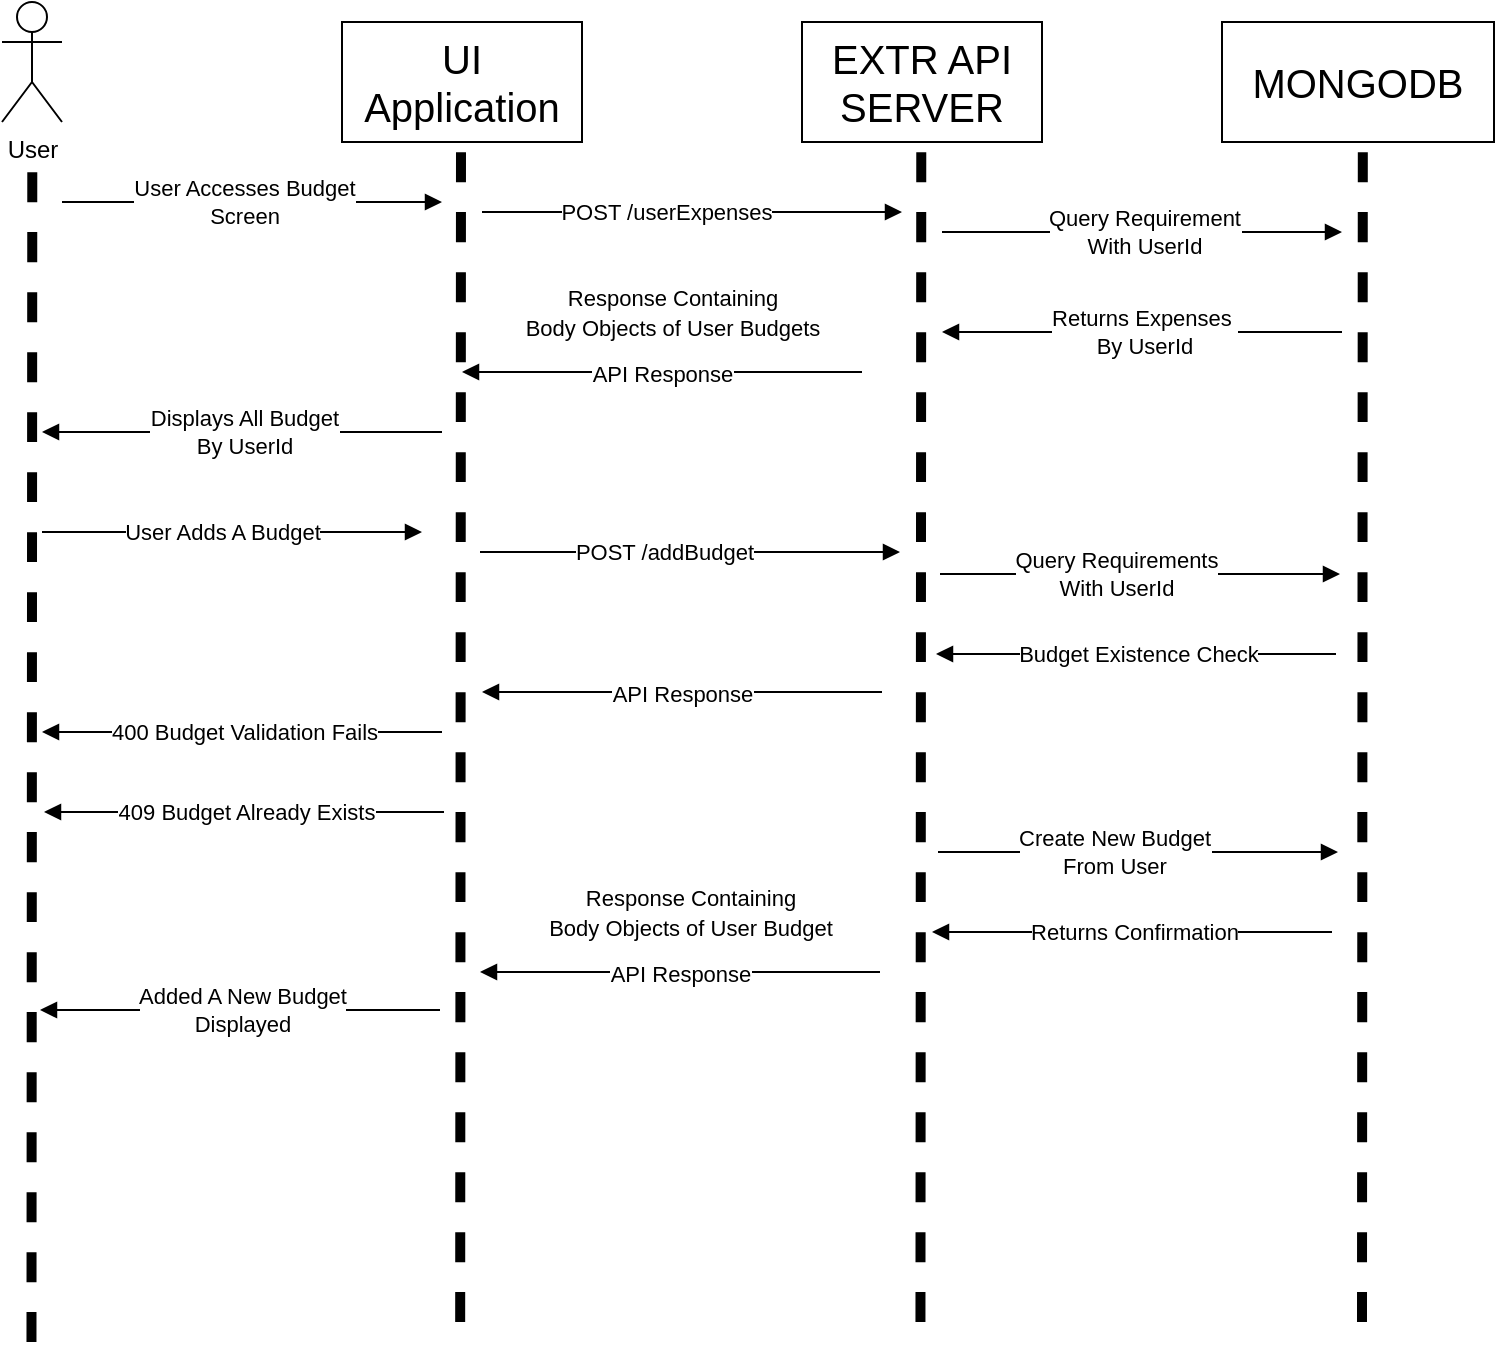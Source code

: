 <mxfile>
    <diagram id="CwZ0ysimLwJYkMALXxhX" name="Page-1">
        <mxGraphModel dx="2179" dy="1942" grid="1" gridSize="10" guides="1" tooltips="1" connect="1" arrows="1" fold="1" page="1" pageScale="1" pageWidth="850" pageHeight="1100" math="0" shadow="0">
            <root>
                <mxCell id="0"/>
                <mxCell id="1" parent="0"/>
                <mxCell id="2" value="" style="group" vertex="1" connectable="0" parent="1">
                    <mxGeometry x="-790" y="-1055" width="30" height="670" as="geometry"/>
                </mxCell>
                <mxCell id="3" value="" style="endArrow=none;dashed=1;html=1;rounded=0;fontSize=12;startSize=8;endSize=8;curved=1;strokeWidth=5;" edge="1" parent="2">
                    <mxGeometry width="50" height="50" relative="1" as="geometry">
                        <mxPoint x="14.74" y="670" as="sourcePoint"/>
                        <mxPoint x="15.15" y="80" as="targetPoint"/>
                    </mxGeometry>
                </mxCell>
                <mxCell id="4" value="User" style="shape=umlActor;verticalLabelPosition=bottom;verticalAlign=top;html=1;outlineConnect=0;" vertex="1" parent="2">
                    <mxGeometry width="30" height="60" as="geometry"/>
                </mxCell>
                <mxCell id="6" value="" style="group" vertex="1" connectable="0" parent="1">
                    <mxGeometry x="-620" y="-1045" width="120" height="650" as="geometry"/>
                </mxCell>
                <mxCell id="7" value="&lt;span style=&quot;font-size: 20px;&quot;&gt;UI Application&lt;/span&gt;" style="rounded=0;whiteSpace=wrap;html=1;" vertex="1" parent="6">
                    <mxGeometry width="120" height="60" as="geometry"/>
                </mxCell>
                <mxCell id="8" value="" style="endArrow=none;dashed=1;html=1;rounded=0;fontSize=12;startSize=8;endSize=8;curved=1;strokeWidth=5;" edge="1" parent="6">
                    <mxGeometry width="50" height="50" relative="1" as="geometry">
                        <mxPoint x="59.09" y="650" as="sourcePoint"/>
                        <mxPoint x="59.5" y="60" as="targetPoint"/>
                    </mxGeometry>
                </mxCell>
                <mxCell id="9" value="" style="group" vertex="1" connectable="0" parent="1">
                    <mxGeometry x="-390" y="-1045" width="120" height="650.0" as="geometry"/>
                </mxCell>
                <mxCell id="10" value="&lt;span style=&quot;font-size: 20px;&quot;&gt;EXTR API SERVER&lt;/span&gt;" style="rounded=0;whiteSpace=wrap;html=1;" vertex="1" parent="9">
                    <mxGeometry width="120" height="60" as="geometry"/>
                </mxCell>
                <mxCell id="11" value="" style="endArrow=none;dashed=1;html=1;rounded=0;fontSize=12;startSize=8;endSize=8;curved=1;strokeWidth=5;" edge="1" parent="9">
                    <mxGeometry width="50" height="50" relative="1" as="geometry">
                        <mxPoint x="59.23" y="650.0" as="sourcePoint"/>
                        <mxPoint x="59.64" y="60" as="targetPoint"/>
                    </mxGeometry>
                </mxCell>
                <mxCell id="17" value="" style="edgeStyle=none;orthogonalLoop=1;jettySize=auto;html=1;rounded=0;endArrow=block;sourcePerimeterSpacing=8;targetPerimeterSpacing=8;curved=1;endFill=1;" edge="1" parent="9">
                    <mxGeometry width="140" relative="1" as="geometry">
                        <mxPoint x="-160" y="95" as="sourcePoint"/>
                        <mxPoint x="50" y="95" as="targetPoint"/>
                        <Array as="points"/>
                    </mxGeometry>
                </mxCell>
                <mxCell id="18" value="POST /userExpenses" style="edgeLabel;html=1;align=center;verticalAlign=middle;resizable=0;points=[];" vertex="1" connectable="0" parent="17">
                    <mxGeometry x="-0.123" relative="1" as="geometry">
                        <mxPoint as="offset"/>
                    </mxGeometry>
                </mxCell>
                <mxCell id="21" value="" style="edgeStyle=none;orthogonalLoop=1;jettySize=auto;html=1;rounded=0;endArrow=block;endFill=1;sourcePerimeterSpacing=8;targetPerimeterSpacing=8;curved=1;" edge="1" parent="9">
                    <mxGeometry width="140" relative="1" as="geometry">
                        <mxPoint x="270" y="155" as="sourcePoint"/>
                        <mxPoint x="70" y="155" as="targetPoint"/>
                        <Array as="points"/>
                    </mxGeometry>
                </mxCell>
                <mxCell id="22" value="Returns Expenses&amp;nbsp;&lt;br&gt;By UserId" style="edgeLabel;html=1;align=center;verticalAlign=middle;resizable=0;points=[];" vertex="1" connectable="0" parent="21">
                    <mxGeometry x="0.127" relative="1" as="geometry">
                        <mxPoint x="13" as="offset"/>
                    </mxGeometry>
                </mxCell>
                <mxCell id="12" value="" style="group" vertex="1" connectable="0" parent="1">
                    <mxGeometry x="-180" y="-1045" width="136" height="650.0" as="geometry"/>
                </mxCell>
                <mxCell id="13" value="&lt;span style=&quot;font-size: 20px;&quot;&gt;MONGODB&lt;/span&gt;" style="rounded=0;whiteSpace=wrap;html=1;" vertex="1" parent="12">
                    <mxGeometry width="136" height="60" as="geometry"/>
                </mxCell>
                <mxCell id="14" value="" style="endArrow=none;dashed=1;html=1;rounded=0;fontSize=12;startSize=8;endSize=8;curved=1;strokeWidth=5;" edge="1" parent="12">
                    <mxGeometry width="50" height="50" relative="1" as="geometry">
                        <mxPoint x="70" y="650.0" as="sourcePoint"/>
                        <mxPoint x="70.41" y="60" as="targetPoint"/>
                    </mxGeometry>
                </mxCell>
                <mxCell id="19" value="" style="edgeStyle=none;orthogonalLoop=1;jettySize=auto;html=1;rounded=0;endArrow=block;sourcePerimeterSpacing=8;targetPerimeterSpacing=8;curved=1;endFill=1;" edge="1" parent="12">
                    <mxGeometry width="140" relative="1" as="geometry">
                        <mxPoint x="-140" y="105.0" as="sourcePoint"/>
                        <mxPoint x="60" y="105" as="targetPoint"/>
                        <Array as="points"/>
                    </mxGeometry>
                </mxCell>
                <mxCell id="20" value="Query Requirement&lt;br&gt;With UserId" style="edgeLabel;html=1;align=center;verticalAlign=middle;resizable=0;points=[];" vertex="1" connectable="0" parent="19">
                    <mxGeometry x="-0.123" relative="1" as="geometry">
                        <mxPoint x="13" as="offset"/>
                    </mxGeometry>
                </mxCell>
                <mxCell id="15" value="" style="edgeStyle=none;orthogonalLoop=1;jettySize=auto;html=1;rounded=0;endArrow=block;sourcePerimeterSpacing=8;targetPerimeterSpacing=8;curved=1;endFill=1;" edge="1" parent="1">
                    <mxGeometry width="140" relative="1" as="geometry">
                        <mxPoint x="-760.0" y="-955" as="sourcePoint"/>
                        <mxPoint x="-570" y="-955" as="targetPoint"/>
                        <Array as="points"/>
                    </mxGeometry>
                </mxCell>
                <mxCell id="16" value="User Accesses Budget&lt;br&gt;Screen" style="edgeLabel;html=1;align=center;verticalAlign=middle;resizable=0;points=[];" vertex="1" connectable="0" parent="15">
                    <mxGeometry x="-0.123" relative="1" as="geometry">
                        <mxPoint x="7" as="offset"/>
                    </mxGeometry>
                </mxCell>
                <mxCell id="23" value="" style="group" vertex="1" connectable="0" parent="1">
                    <mxGeometry x="-550" y="-920" width="190" height="50" as="geometry"/>
                </mxCell>
                <mxCell id="24" value="" style="edgeStyle=none;orthogonalLoop=1;jettySize=auto;html=1;rounded=0;endArrow=block;endFill=1;sourcePerimeterSpacing=8;targetPerimeterSpacing=8;curved=1;" edge="1" parent="23">
                    <mxGeometry width="140" relative="1" as="geometry">
                        <mxPoint x="190" y="50.0" as="sourcePoint"/>
                        <mxPoint x="-10" y="50.0" as="targetPoint"/>
                        <Array as="points">
                            <mxPoint x="80" y="50"/>
                        </Array>
                    </mxGeometry>
                </mxCell>
                <mxCell id="25" value="API Response" style="edgeLabel;html=1;align=center;verticalAlign=middle;resizable=0;points=[];" vertex="1" connectable="0" parent="24">
                    <mxGeometry x="-0.062" y="1" relative="1" as="geometry">
                        <mxPoint x="-6" as="offset"/>
                    </mxGeometry>
                </mxCell>
                <mxCell id="26" value="&lt;font style=&quot;font-size: 11px;&quot;&gt;Response Containing&lt;br&gt;Body Objects of User Budgets&lt;/font&gt;" style="text;html=1;align=center;verticalAlign=middle;resizable=0;points=[];autosize=1;strokeColor=none;fillColor=none;" vertex="1" parent="23">
                    <mxGeometry x="10" width="170" height="40" as="geometry"/>
                </mxCell>
                <mxCell id="29" value="" style="edgeStyle=none;orthogonalLoop=1;jettySize=auto;html=1;rounded=0;endArrow=block;endFill=1;sourcePerimeterSpacing=8;targetPerimeterSpacing=8;curved=1;" edge="1" parent="1">
                    <mxGeometry width="140" relative="1" as="geometry">
                        <mxPoint x="-570" y="-840" as="sourcePoint"/>
                        <mxPoint x="-770.0" y="-840" as="targetPoint"/>
                        <Array as="points"/>
                    </mxGeometry>
                </mxCell>
                <mxCell id="30" value="Displays All Budget&lt;br&gt;By UserId" style="edgeLabel;html=1;align=center;verticalAlign=middle;resizable=0;points=[];" vertex="1" connectable="0" parent="29">
                    <mxGeometry x="0.127" relative="1" as="geometry">
                        <mxPoint x="13" as="offset"/>
                    </mxGeometry>
                </mxCell>
                <mxCell id="31" value="" style="edgeStyle=none;orthogonalLoop=1;jettySize=auto;html=1;rounded=0;endArrow=block;sourcePerimeterSpacing=8;targetPerimeterSpacing=8;curved=1;endFill=1;" edge="1" parent="1">
                    <mxGeometry width="140" relative="1" as="geometry">
                        <mxPoint x="-770.0" y="-790.0" as="sourcePoint"/>
                        <mxPoint x="-580" y="-790.0" as="targetPoint"/>
                        <Array as="points"/>
                    </mxGeometry>
                </mxCell>
                <mxCell id="32" value="User Adds A Budget" style="edgeLabel;html=1;align=center;verticalAlign=middle;resizable=0;points=[];" vertex="1" connectable="0" parent="31">
                    <mxGeometry x="-0.123" relative="1" as="geometry">
                        <mxPoint x="6" as="offset"/>
                    </mxGeometry>
                </mxCell>
                <mxCell id="35" value="" style="edgeStyle=none;orthogonalLoop=1;jettySize=auto;html=1;rounded=0;endArrow=block;sourcePerimeterSpacing=8;targetPerimeterSpacing=8;curved=1;endFill=1;" edge="1" parent="1">
                    <mxGeometry width="140" relative="1" as="geometry">
                        <mxPoint x="-551" y="-780.0" as="sourcePoint"/>
                        <mxPoint x="-341" y="-780.0" as="targetPoint"/>
                        <Array as="points"/>
                    </mxGeometry>
                </mxCell>
                <mxCell id="36" value="POST /addBudget" style="edgeLabel;html=1;align=center;verticalAlign=middle;resizable=0;points=[];" vertex="1" connectable="0" parent="35">
                    <mxGeometry x="-0.123" relative="1" as="geometry">
                        <mxPoint as="offset"/>
                    </mxGeometry>
                </mxCell>
                <mxCell id="37" value="" style="edgeStyle=none;orthogonalLoop=1;jettySize=auto;html=1;rounded=0;endArrow=block;sourcePerimeterSpacing=8;targetPerimeterSpacing=8;curved=1;endFill=1;" edge="1" parent="1">
                    <mxGeometry width="140" relative="1" as="geometry">
                        <mxPoint x="-321" y="-769" as="sourcePoint"/>
                        <mxPoint x="-121" y="-769" as="targetPoint"/>
                        <Array as="points"/>
                    </mxGeometry>
                </mxCell>
                <mxCell id="38" value="Query Requirements&lt;br&gt;With UserId" style="edgeLabel;html=1;align=center;verticalAlign=middle;resizable=0;points=[];" vertex="1" connectable="0" parent="37">
                    <mxGeometry x="-0.123" relative="1" as="geometry">
                        <mxPoint as="offset"/>
                    </mxGeometry>
                </mxCell>
                <mxCell id="39" value="" style="edgeStyle=none;orthogonalLoop=1;jettySize=auto;html=1;rounded=0;endArrow=block;endFill=1;sourcePerimeterSpacing=8;targetPerimeterSpacing=8;curved=1;" edge="1" parent="1">
                    <mxGeometry width="140" relative="1" as="geometry">
                        <mxPoint x="-123" y="-729" as="sourcePoint"/>
                        <mxPoint x="-323" y="-729" as="targetPoint"/>
                        <Array as="points"/>
                    </mxGeometry>
                </mxCell>
                <mxCell id="40" value="Budget Existence Check" style="edgeLabel;html=1;align=center;verticalAlign=middle;resizable=0;points=[];" vertex="1" connectable="0" parent="39">
                    <mxGeometry x="0.127" relative="1" as="geometry">
                        <mxPoint x="13" as="offset"/>
                    </mxGeometry>
                </mxCell>
                <mxCell id="41" value="" style="group" vertex="1" connectable="0" parent="1">
                    <mxGeometry x="-540" y="-760" width="190" height="50" as="geometry"/>
                </mxCell>
                <mxCell id="42" value="" style="edgeStyle=none;orthogonalLoop=1;jettySize=auto;html=1;rounded=0;endArrow=block;endFill=1;sourcePerimeterSpacing=8;targetPerimeterSpacing=8;curved=1;" edge="1" parent="41">
                    <mxGeometry width="140" relative="1" as="geometry">
                        <mxPoint x="190" y="50.0" as="sourcePoint"/>
                        <mxPoint x="-10" y="50.0" as="targetPoint"/>
                        <Array as="points">
                            <mxPoint x="80" y="50"/>
                        </Array>
                    </mxGeometry>
                </mxCell>
                <mxCell id="43" value="API Response" style="edgeLabel;html=1;align=center;verticalAlign=middle;resizable=0;points=[];" vertex="1" connectable="0" parent="42">
                    <mxGeometry x="-0.062" y="1" relative="1" as="geometry">
                        <mxPoint x="-6" as="offset"/>
                    </mxGeometry>
                </mxCell>
                <mxCell id="44" value="" style="edgeStyle=none;orthogonalLoop=1;jettySize=auto;html=1;rounded=0;endArrow=block;endFill=1;sourcePerimeterSpacing=8;targetPerimeterSpacing=8;curved=1;" edge="1" parent="1">
                    <mxGeometry width="140" relative="1" as="geometry">
                        <mxPoint x="-570" y="-690.0" as="sourcePoint"/>
                        <mxPoint x="-770.0" y="-690.0" as="targetPoint"/>
                        <Array as="points"/>
                    </mxGeometry>
                </mxCell>
                <mxCell id="45" value="400 Budget Validation Fails" style="edgeLabel;html=1;align=center;verticalAlign=middle;resizable=0;points=[];" vertex="1" connectable="0" parent="44">
                    <mxGeometry x="0.127" relative="1" as="geometry">
                        <mxPoint x="13" as="offset"/>
                    </mxGeometry>
                </mxCell>
                <mxCell id="46" value="" style="edgeStyle=none;orthogonalLoop=1;jettySize=auto;html=1;rounded=0;endArrow=block;endFill=1;sourcePerimeterSpacing=8;targetPerimeterSpacing=8;curved=1;" edge="1" parent="1">
                    <mxGeometry width="140" relative="1" as="geometry">
                        <mxPoint x="-569" y="-650" as="sourcePoint"/>
                        <mxPoint x="-769.0" y="-650" as="targetPoint"/>
                        <Array as="points"/>
                    </mxGeometry>
                </mxCell>
                <mxCell id="47" value="409 Budget Already Exists" style="edgeLabel;html=1;align=center;verticalAlign=middle;resizable=0;points=[];" vertex="1" connectable="0" parent="46">
                    <mxGeometry x="0.127" relative="1" as="geometry">
                        <mxPoint x="13" as="offset"/>
                    </mxGeometry>
                </mxCell>
                <mxCell id="48" value="" style="edgeStyle=none;orthogonalLoop=1;jettySize=auto;html=1;rounded=0;endArrow=block;sourcePerimeterSpacing=8;targetPerimeterSpacing=8;curved=1;endFill=1;" edge="1" parent="1">
                    <mxGeometry width="140" relative="1" as="geometry">
                        <mxPoint x="-322" y="-630" as="sourcePoint"/>
                        <mxPoint x="-122" y="-630" as="targetPoint"/>
                        <Array as="points"/>
                    </mxGeometry>
                </mxCell>
                <mxCell id="49" value="Create New Budget&lt;br&gt;From User" style="edgeLabel;html=1;align=center;verticalAlign=middle;resizable=0;points=[];" vertex="1" connectable="0" parent="48">
                    <mxGeometry x="-0.123" relative="1" as="geometry">
                        <mxPoint as="offset"/>
                    </mxGeometry>
                </mxCell>
                <mxCell id="50" value="" style="edgeStyle=none;orthogonalLoop=1;jettySize=auto;html=1;rounded=0;endArrow=block;endFill=1;sourcePerimeterSpacing=8;targetPerimeterSpacing=8;curved=1;" edge="1" parent="1">
                    <mxGeometry width="140" relative="1" as="geometry">
                        <mxPoint x="-125" y="-590" as="sourcePoint"/>
                        <mxPoint x="-325" y="-590" as="targetPoint"/>
                        <Array as="points">
                            <mxPoint x="-225" y="-590"/>
                        </Array>
                    </mxGeometry>
                </mxCell>
                <mxCell id="51" value="Returns Confirmation" style="edgeLabel;html=1;align=center;verticalAlign=middle;resizable=0;points=[];" vertex="1" connectable="0" parent="50">
                    <mxGeometry x="0.127" relative="1" as="geometry">
                        <mxPoint x="13" as="offset"/>
                    </mxGeometry>
                </mxCell>
                <mxCell id="52" value="" style="group" vertex="1" connectable="0" parent="1">
                    <mxGeometry x="-541" y="-620" width="190" height="50" as="geometry"/>
                </mxCell>
                <mxCell id="53" value="" style="edgeStyle=none;orthogonalLoop=1;jettySize=auto;html=1;rounded=0;endArrow=block;endFill=1;sourcePerimeterSpacing=8;targetPerimeterSpacing=8;curved=1;" edge="1" parent="52">
                    <mxGeometry width="140" relative="1" as="geometry">
                        <mxPoint x="190" y="50.0" as="sourcePoint"/>
                        <mxPoint x="-10" y="50.0" as="targetPoint"/>
                        <Array as="points">
                            <mxPoint x="80" y="50"/>
                        </Array>
                    </mxGeometry>
                </mxCell>
                <mxCell id="54" value="API Response" style="edgeLabel;html=1;align=center;verticalAlign=middle;resizable=0;points=[];" vertex="1" connectable="0" parent="53">
                    <mxGeometry x="-0.062" y="1" relative="1" as="geometry">
                        <mxPoint x="-6" as="offset"/>
                    </mxGeometry>
                </mxCell>
                <mxCell id="55" value="&lt;font style=&quot;font-size: 11px;&quot;&gt;Response Containing&lt;br&gt;Body Objects of User Budget&lt;/font&gt;" style="text;html=1;align=center;verticalAlign=middle;resizable=0;points=[];autosize=1;strokeColor=none;fillColor=none;" vertex="1" parent="52">
                    <mxGeometry x="10" width="170" height="40" as="geometry"/>
                </mxCell>
                <mxCell id="56" value="" style="edgeStyle=none;orthogonalLoop=1;jettySize=auto;html=1;rounded=0;endArrow=block;endFill=1;sourcePerimeterSpacing=8;targetPerimeterSpacing=8;curved=1;" edge="1" parent="1">
                    <mxGeometry width="140" relative="1" as="geometry">
                        <mxPoint x="-571" y="-551" as="sourcePoint"/>
                        <mxPoint x="-771.0" y="-551" as="targetPoint"/>
                        <Array as="points"/>
                    </mxGeometry>
                </mxCell>
                <mxCell id="57" value="Added A New Budget&lt;br&gt;Displayed" style="edgeLabel;html=1;align=center;verticalAlign=middle;resizable=0;points=[];" vertex="1" connectable="0" parent="56">
                    <mxGeometry x="0.127" relative="1" as="geometry">
                        <mxPoint x="13" as="offset"/>
                    </mxGeometry>
                </mxCell>
            </root>
        </mxGraphModel>
    </diagram>
</mxfile>